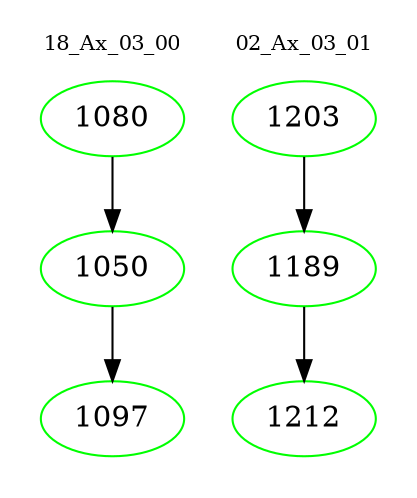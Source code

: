 digraph{
subgraph cluster_0 {
color = white
label = "18_Ax_03_00";
fontsize=10;
T0_1080 [label="1080", color="green"]
T0_1080 -> T0_1050 [color="black"]
T0_1050 [label="1050", color="green"]
T0_1050 -> T0_1097 [color="black"]
T0_1097 [label="1097", color="green"]
}
subgraph cluster_1 {
color = white
label = "02_Ax_03_01";
fontsize=10;
T1_1203 [label="1203", color="green"]
T1_1203 -> T1_1189 [color="black"]
T1_1189 [label="1189", color="green"]
T1_1189 -> T1_1212 [color="black"]
T1_1212 [label="1212", color="green"]
}
}
